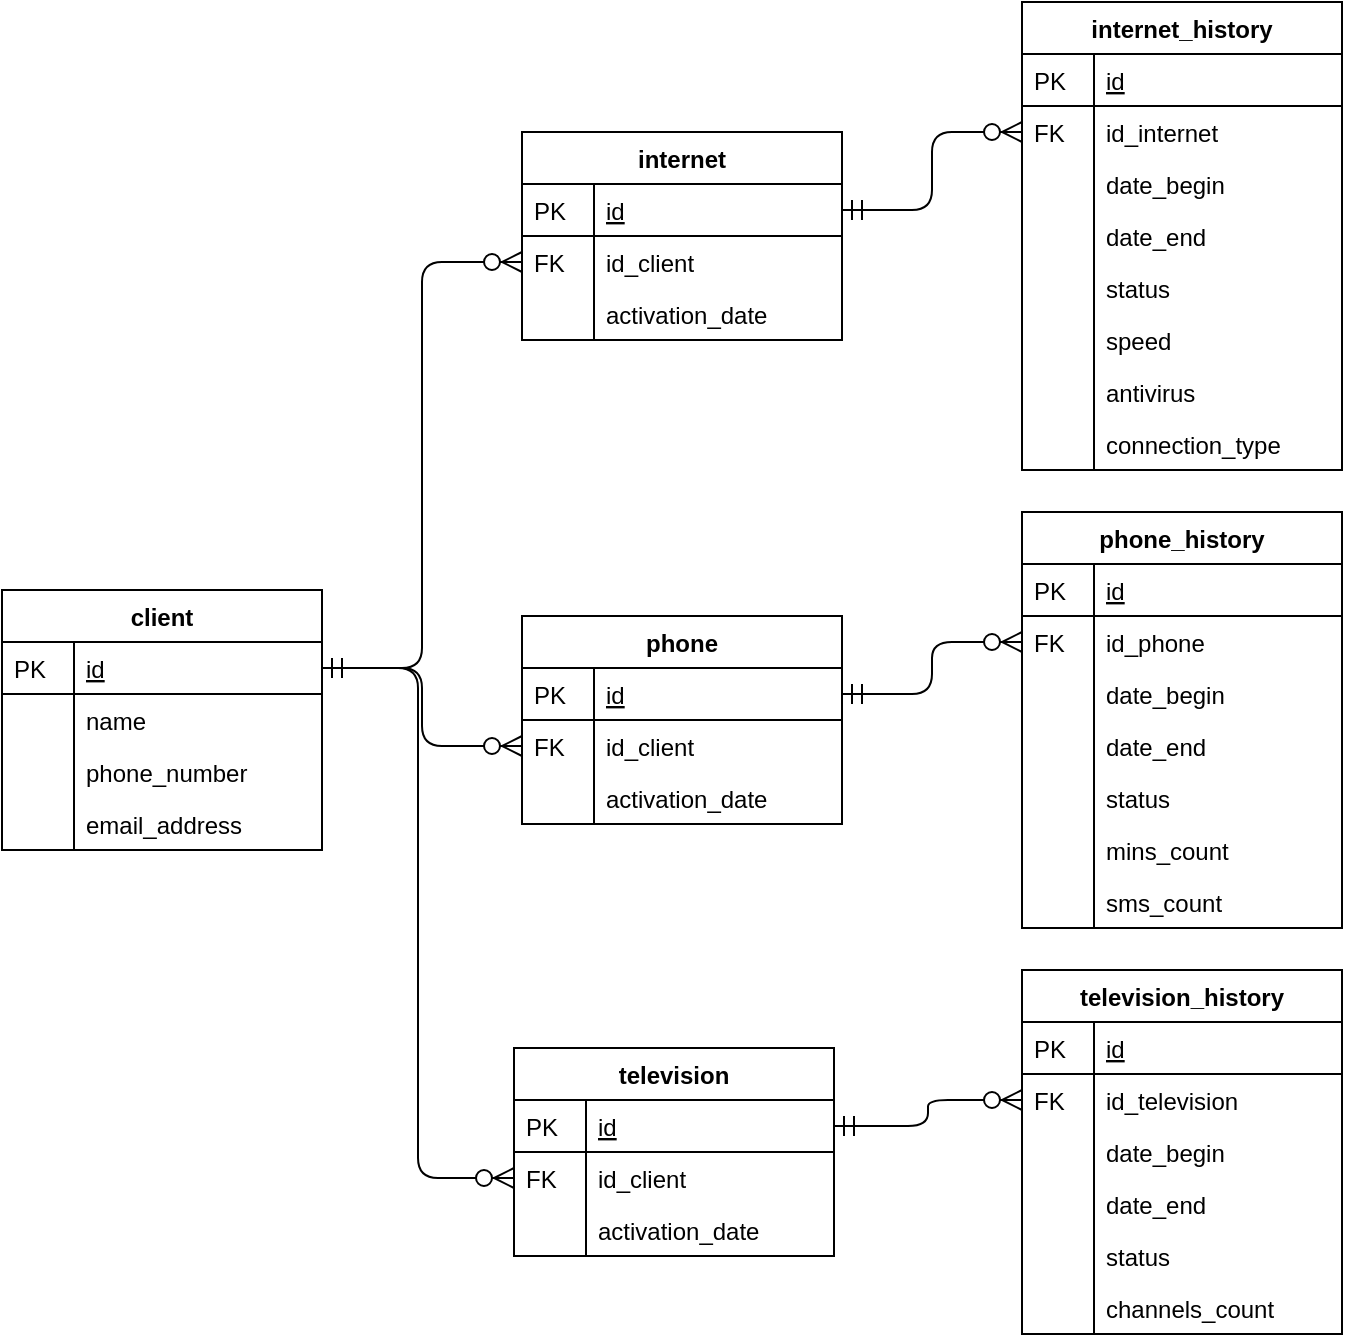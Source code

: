 <mxfile version="12.7.9" type="device"><diagram id="C5RBs43oDa-KdzZeNtuy" name="Page-1"><mxGraphModel dx="868" dy="520" grid="1" gridSize="10" guides="1" tooltips="1" connect="1" arrows="1" fold="1" page="1" pageScale="1" pageWidth="827" pageHeight="1169" math="0" shadow="0"><root><mxCell id="WIyWlLk6GJQsqaUBKTNV-0"/><mxCell id="WIyWlLk6GJQsqaUBKTNV-1" parent="WIyWlLk6GJQsqaUBKTNV-0"/><mxCell id="zkfFHV4jXpPFQw0GAbJ--51" value="client" style="swimlane;fontStyle=1;childLayout=stackLayout;horizontal=1;startSize=26;horizontalStack=0;resizeParent=1;resizeLast=0;collapsible=1;marginBottom=0;rounded=0;shadow=0;strokeWidth=1;" parent="WIyWlLk6GJQsqaUBKTNV-1" vertex="1"><mxGeometry x="78" y="520" width="160" height="130" as="geometry"><mxRectangle x="160" y="120" width="160" height="26" as="alternateBounds"/></mxGeometry></mxCell><mxCell id="zkfFHV4jXpPFQw0GAbJ--52" value="id" style="shape=partialRectangle;top=0;left=0;right=0;bottom=1;align=left;verticalAlign=top;fillColor=none;spacingLeft=40;spacingRight=4;overflow=hidden;rotatable=0;points=[[0,0.5],[1,0.5]];portConstraint=eastwest;dropTarget=0;rounded=0;shadow=0;strokeWidth=1;fontStyle=4" parent="zkfFHV4jXpPFQw0GAbJ--51" vertex="1"><mxGeometry y="26" width="160" height="26" as="geometry"/></mxCell><mxCell id="zkfFHV4jXpPFQw0GAbJ--53" value="PK" style="shape=partialRectangle;top=0;left=0;bottom=0;fillColor=none;align=left;verticalAlign=top;spacingLeft=4;spacingRight=4;overflow=hidden;rotatable=0;points=[];portConstraint=eastwest;part=1;" parent="zkfFHV4jXpPFQw0GAbJ--52" vertex="1" connectable="0"><mxGeometry width="36" height="26" as="geometry"/></mxCell><mxCell id="zkfFHV4jXpPFQw0GAbJ--54" value="name" style="shape=partialRectangle;top=0;left=0;right=0;bottom=0;align=left;verticalAlign=top;fillColor=none;spacingLeft=40;spacingRight=4;overflow=hidden;rotatable=0;points=[[0,0.5],[1,0.5]];portConstraint=eastwest;dropTarget=0;rounded=0;shadow=0;strokeWidth=1;" parent="zkfFHV4jXpPFQw0GAbJ--51" vertex="1"><mxGeometry y="52" width="160" height="26" as="geometry"/></mxCell><mxCell id="zkfFHV4jXpPFQw0GAbJ--55" value="" style="shape=partialRectangle;top=0;left=0;bottom=0;fillColor=none;align=left;verticalAlign=top;spacingLeft=4;spacingRight=4;overflow=hidden;rotatable=0;points=[];portConstraint=eastwest;part=1;" parent="zkfFHV4jXpPFQw0GAbJ--54" vertex="1" connectable="0"><mxGeometry width="36" height="26" as="geometry"/></mxCell><mxCell id="6e5Onj1IbxNge2mxnaVY-33" value="phone_number" style="shape=partialRectangle;top=0;left=0;right=0;bottom=0;align=left;verticalAlign=top;fillColor=none;spacingLeft=40;spacingRight=4;overflow=hidden;rotatable=0;points=[[0,0.5],[1,0.5]];portConstraint=eastwest;dropTarget=0;rounded=0;shadow=0;strokeWidth=1;" parent="zkfFHV4jXpPFQw0GAbJ--51" vertex="1"><mxGeometry y="78" width="160" height="26" as="geometry"/></mxCell><mxCell id="6e5Onj1IbxNge2mxnaVY-34" value="" style="shape=partialRectangle;top=0;left=0;bottom=0;fillColor=none;align=left;verticalAlign=top;spacingLeft=4;spacingRight=4;overflow=hidden;rotatable=0;points=[];portConstraint=eastwest;part=1;" parent="6e5Onj1IbxNge2mxnaVY-33" vertex="1" connectable="0"><mxGeometry width="36" height="26" as="geometry"/></mxCell><mxCell id="6e5Onj1IbxNge2mxnaVY-35" value="email_address" style="shape=partialRectangle;top=0;left=0;right=0;bottom=0;align=left;verticalAlign=top;fillColor=none;spacingLeft=40;spacingRight=4;overflow=hidden;rotatable=0;points=[[0,0.5],[1,0.5]];portConstraint=eastwest;dropTarget=0;rounded=0;shadow=0;strokeWidth=1;" parent="zkfFHV4jXpPFQw0GAbJ--51" vertex="1"><mxGeometry y="104" width="160" height="26" as="geometry"/></mxCell><mxCell id="6e5Onj1IbxNge2mxnaVY-36" value="" style="shape=partialRectangle;top=0;left=0;bottom=0;fillColor=none;align=left;verticalAlign=top;spacingLeft=4;spacingRight=4;overflow=hidden;rotatable=0;points=[];portConstraint=eastwest;part=1;" parent="6e5Onj1IbxNge2mxnaVY-35" vertex="1" connectable="0"><mxGeometry width="36" height="26" as="geometry"/></mxCell><mxCell id="zkfFHV4jXpPFQw0GAbJ--56" value="internet" style="swimlane;fontStyle=1;childLayout=stackLayout;horizontal=1;startSize=26;horizontalStack=0;resizeParent=1;resizeLast=0;collapsible=1;marginBottom=0;rounded=0;shadow=0;strokeWidth=1;" parent="WIyWlLk6GJQsqaUBKTNV-1" vertex="1"><mxGeometry x="338" y="291" width="160" height="104" as="geometry"><mxRectangle x="260" y="80" width="160" height="26" as="alternateBounds"/></mxGeometry></mxCell><mxCell id="zkfFHV4jXpPFQw0GAbJ--57" value="id" style="shape=partialRectangle;top=0;left=0;right=0;bottom=1;align=left;verticalAlign=top;fillColor=none;spacingLeft=40;spacingRight=4;overflow=hidden;rotatable=0;points=[[0,0.5],[1,0.5]];portConstraint=eastwest;dropTarget=0;rounded=0;shadow=0;strokeWidth=1;fontStyle=4" parent="zkfFHV4jXpPFQw0GAbJ--56" vertex="1"><mxGeometry y="26" width="160" height="26" as="geometry"/></mxCell><mxCell id="zkfFHV4jXpPFQw0GAbJ--58" value="PK" style="shape=partialRectangle;top=0;left=0;bottom=0;fillColor=none;align=left;verticalAlign=top;spacingLeft=4;spacingRight=4;overflow=hidden;rotatable=0;points=[];portConstraint=eastwest;part=1;" parent="zkfFHV4jXpPFQw0GAbJ--57" vertex="1" connectable="0"><mxGeometry width="36" height="26" as="geometry"/></mxCell><mxCell id="zkfFHV4jXpPFQw0GAbJ--59" value="id_client" style="shape=partialRectangle;top=0;left=0;right=0;bottom=0;align=left;verticalAlign=top;fillColor=none;spacingLeft=40;spacingRight=4;overflow=hidden;rotatable=0;points=[[0,0.5],[1,0.5]];portConstraint=eastwest;dropTarget=0;rounded=0;shadow=0;strokeWidth=1;" parent="zkfFHV4jXpPFQw0GAbJ--56" vertex="1"><mxGeometry y="52" width="160" height="26" as="geometry"/></mxCell><mxCell id="zkfFHV4jXpPFQw0GAbJ--60" value="FK" style="shape=partialRectangle;top=0;left=0;bottom=0;fillColor=none;align=left;verticalAlign=top;spacingLeft=4;spacingRight=4;overflow=hidden;rotatable=0;points=[];portConstraint=eastwest;part=1;" parent="zkfFHV4jXpPFQw0GAbJ--59" vertex="1" connectable="0"><mxGeometry width="36" height="26" as="geometry"/></mxCell><mxCell id="zkfFHV4jXpPFQw0GAbJ--61" value="activation_date" style="shape=partialRectangle;top=0;left=0;right=0;bottom=0;align=left;verticalAlign=top;fillColor=none;spacingLeft=40;spacingRight=4;overflow=hidden;rotatable=0;points=[[0,0.5],[1,0.5]];portConstraint=eastwest;dropTarget=0;rounded=0;shadow=0;strokeWidth=1;" parent="zkfFHV4jXpPFQw0GAbJ--56" vertex="1"><mxGeometry y="78" width="160" height="26" as="geometry"/></mxCell><mxCell id="zkfFHV4jXpPFQw0GAbJ--62" value="" style="shape=partialRectangle;top=0;left=0;bottom=0;fillColor=none;align=left;verticalAlign=top;spacingLeft=4;spacingRight=4;overflow=hidden;rotatable=0;points=[];portConstraint=eastwest;part=1;" parent="zkfFHV4jXpPFQw0GAbJ--61" vertex="1" connectable="0"><mxGeometry width="36" height="26" as="geometry"/></mxCell><mxCell id="zkfFHV4jXpPFQw0GAbJ--63" value="" style="edgeStyle=orthogonalEdgeStyle;endArrow=ERzeroToMany;startArrow=ERmandOne;shadow=0;strokeWidth=1;endSize=8;startSize=8;entryX=0;entryY=0.5;entryDx=0;entryDy=0;" parent="WIyWlLk6GJQsqaUBKTNV-1" source="zkfFHV4jXpPFQw0GAbJ--52" target="zkfFHV4jXpPFQw0GAbJ--59" edge="1"><mxGeometry width="100" height="100" relative="1" as="geometry"><mxPoint x="268" y="496" as="sourcePoint"/><mxPoint x="320" y="340" as="targetPoint"/></mxGeometry></mxCell><mxCell id="6e5Onj1IbxNge2mxnaVY-45" value="phone" style="swimlane;fontStyle=1;childLayout=stackLayout;horizontal=1;startSize=26;horizontalStack=0;resizeParent=1;resizeLast=0;collapsible=1;marginBottom=0;rounded=0;shadow=0;strokeWidth=1;" parent="WIyWlLk6GJQsqaUBKTNV-1" vertex="1"><mxGeometry x="338" y="533" width="160" height="104" as="geometry"><mxRectangle x="260" y="80" width="160" height="26" as="alternateBounds"/></mxGeometry></mxCell><mxCell id="6e5Onj1IbxNge2mxnaVY-46" value="id" style="shape=partialRectangle;top=0;left=0;right=0;bottom=1;align=left;verticalAlign=top;fillColor=none;spacingLeft=40;spacingRight=4;overflow=hidden;rotatable=0;points=[[0,0.5],[1,0.5]];portConstraint=eastwest;dropTarget=0;rounded=0;shadow=0;strokeWidth=1;fontStyle=4" parent="6e5Onj1IbxNge2mxnaVY-45" vertex="1"><mxGeometry y="26" width="160" height="26" as="geometry"/></mxCell><mxCell id="6e5Onj1IbxNge2mxnaVY-47" value="PK" style="shape=partialRectangle;top=0;left=0;bottom=0;fillColor=none;align=left;verticalAlign=top;spacingLeft=4;spacingRight=4;overflow=hidden;rotatable=0;points=[];portConstraint=eastwest;part=1;" parent="6e5Onj1IbxNge2mxnaVY-46" vertex="1" connectable="0"><mxGeometry width="36" height="26" as="geometry"/></mxCell><mxCell id="6e5Onj1IbxNge2mxnaVY-48" value="id_client" style="shape=partialRectangle;top=0;left=0;right=0;bottom=0;align=left;verticalAlign=top;fillColor=none;spacingLeft=40;spacingRight=4;overflow=hidden;rotatable=0;points=[[0,0.5],[1,0.5]];portConstraint=eastwest;dropTarget=0;rounded=0;shadow=0;strokeWidth=1;" parent="6e5Onj1IbxNge2mxnaVY-45" vertex="1"><mxGeometry y="52" width="160" height="26" as="geometry"/></mxCell><mxCell id="6e5Onj1IbxNge2mxnaVY-49" value="FK" style="shape=partialRectangle;top=0;left=0;bottom=0;fillColor=none;align=left;verticalAlign=top;spacingLeft=4;spacingRight=4;overflow=hidden;rotatable=0;points=[];portConstraint=eastwest;part=1;" parent="6e5Onj1IbxNge2mxnaVY-48" vertex="1" connectable="0"><mxGeometry width="36" height="26" as="geometry"/></mxCell><mxCell id="6e5Onj1IbxNge2mxnaVY-50" value="activation_date" style="shape=partialRectangle;top=0;left=0;right=0;bottom=0;align=left;verticalAlign=top;fillColor=none;spacingLeft=40;spacingRight=4;overflow=hidden;rotatable=0;points=[[0,0.5],[1,0.5]];portConstraint=eastwest;dropTarget=0;rounded=0;shadow=0;strokeWidth=1;" parent="6e5Onj1IbxNge2mxnaVY-45" vertex="1"><mxGeometry y="78" width="160" height="26" as="geometry"/></mxCell><mxCell id="6e5Onj1IbxNge2mxnaVY-51" value="" style="shape=partialRectangle;top=0;left=0;bottom=0;fillColor=none;align=left;verticalAlign=top;spacingLeft=4;spacingRight=4;overflow=hidden;rotatable=0;points=[];portConstraint=eastwest;part=1;" parent="6e5Onj1IbxNge2mxnaVY-50" vertex="1" connectable="0"><mxGeometry width="36" height="26" as="geometry"/></mxCell><mxCell id="6e5Onj1IbxNge2mxnaVY-64" value="television" style="swimlane;fontStyle=1;childLayout=stackLayout;horizontal=1;startSize=26;horizontalStack=0;resizeParent=1;resizeLast=0;collapsible=1;marginBottom=0;rounded=0;shadow=0;strokeWidth=1;" parent="WIyWlLk6GJQsqaUBKTNV-1" vertex="1"><mxGeometry x="334" y="749" width="160" height="104" as="geometry"><mxRectangle x="260" y="80" width="160" height="26" as="alternateBounds"/></mxGeometry></mxCell><mxCell id="6e5Onj1IbxNge2mxnaVY-65" value="id" style="shape=partialRectangle;top=0;left=0;right=0;bottom=1;align=left;verticalAlign=top;fillColor=none;spacingLeft=40;spacingRight=4;overflow=hidden;rotatable=0;points=[[0,0.5],[1,0.5]];portConstraint=eastwest;dropTarget=0;rounded=0;shadow=0;strokeWidth=1;fontStyle=4" parent="6e5Onj1IbxNge2mxnaVY-64" vertex="1"><mxGeometry y="26" width="160" height="26" as="geometry"/></mxCell><mxCell id="6e5Onj1IbxNge2mxnaVY-66" value="PK" style="shape=partialRectangle;top=0;left=0;bottom=0;fillColor=none;align=left;verticalAlign=top;spacingLeft=4;spacingRight=4;overflow=hidden;rotatable=0;points=[];portConstraint=eastwest;part=1;" parent="6e5Onj1IbxNge2mxnaVY-65" vertex="1" connectable="0"><mxGeometry width="36" height="26" as="geometry"/></mxCell><mxCell id="6e5Onj1IbxNge2mxnaVY-67" value="id_client" style="shape=partialRectangle;top=0;left=0;right=0;bottom=0;align=left;verticalAlign=top;fillColor=none;spacingLeft=40;spacingRight=4;overflow=hidden;rotatable=0;points=[[0,0.5],[1,0.5]];portConstraint=eastwest;dropTarget=0;rounded=0;shadow=0;strokeWidth=1;" parent="6e5Onj1IbxNge2mxnaVY-64" vertex="1"><mxGeometry y="52" width="160" height="26" as="geometry"/></mxCell><mxCell id="6e5Onj1IbxNge2mxnaVY-68" value="FK" style="shape=partialRectangle;top=0;left=0;bottom=0;fillColor=none;align=left;verticalAlign=top;spacingLeft=4;spacingRight=4;overflow=hidden;rotatable=0;points=[];portConstraint=eastwest;part=1;" parent="6e5Onj1IbxNge2mxnaVY-67" vertex="1" connectable="0"><mxGeometry width="36" height="26" as="geometry"/></mxCell><mxCell id="6e5Onj1IbxNge2mxnaVY-69" value="activation_date" style="shape=partialRectangle;top=0;left=0;right=0;bottom=0;align=left;verticalAlign=top;fillColor=none;spacingLeft=40;spacingRight=4;overflow=hidden;rotatable=0;points=[[0,0.5],[1,0.5]];portConstraint=eastwest;dropTarget=0;rounded=0;shadow=0;strokeWidth=1;" parent="6e5Onj1IbxNge2mxnaVY-64" vertex="1"><mxGeometry y="78" width="160" height="26" as="geometry"/></mxCell><mxCell id="6e5Onj1IbxNge2mxnaVY-70" value="" style="shape=partialRectangle;top=0;left=0;bottom=0;fillColor=none;align=left;verticalAlign=top;spacingLeft=4;spacingRight=4;overflow=hidden;rotatable=0;points=[];portConstraint=eastwest;part=1;" parent="6e5Onj1IbxNge2mxnaVY-69" vertex="1" connectable="0"><mxGeometry width="36" height="26" as="geometry"/></mxCell><mxCell id="6e5Onj1IbxNge2mxnaVY-79" value="" style="edgeStyle=orthogonalEdgeStyle;endArrow=ERzeroToMany;startArrow=ERmandOne;shadow=0;strokeWidth=1;endSize=8;startSize=8;exitX=1;exitY=0.5;exitDx=0;exitDy=0;entryX=0;entryY=0.5;entryDx=0;entryDy=0;" parent="WIyWlLk6GJQsqaUBKTNV-1" source="zkfFHV4jXpPFQw0GAbJ--52" target="6e5Onj1IbxNge2mxnaVY-48" edge="1"><mxGeometry width="100" height="100" relative="1" as="geometry"><mxPoint x="188" y="535.034" as="sourcePoint"/><mxPoint x="368" y="274.966" as="targetPoint"/></mxGeometry></mxCell><mxCell id="6e5Onj1IbxNge2mxnaVY-80" value="" style="edgeStyle=orthogonalEdgeStyle;endArrow=ERzeroToMany;startArrow=ERmandOne;shadow=0;strokeWidth=1;endSize=8;startSize=8;exitX=1;exitY=0.5;exitDx=0;exitDy=0;entryX=0;entryY=0.5;entryDx=0;entryDy=0;" parent="WIyWlLk6GJQsqaUBKTNV-1" source="zkfFHV4jXpPFQw0GAbJ--52" target="6e5Onj1IbxNge2mxnaVY-67" edge="1"><mxGeometry width="100" height="100" relative="1" as="geometry"><mxPoint x="198" y="545.034" as="sourcePoint"/><mxPoint x="378" y="284.966" as="targetPoint"/></mxGeometry></mxCell><mxCell id="6e5Onj1IbxNge2mxnaVY-89" value="internet_history" style="swimlane;fontStyle=1;childLayout=stackLayout;horizontal=1;startSize=26;horizontalStack=0;resizeParent=1;resizeLast=0;collapsible=1;marginBottom=0;rounded=0;shadow=0;strokeWidth=1;" parent="WIyWlLk6GJQsqaUBKTNV-1" vertex="1"><mxGeometry x="588" y="226" width="160" height="234" as="geometry"><mxRectangle x="260" y="80" width="160" height="26" as="alternateBounds"/></mxGeometry></mxCell><mxCell id="6e5Onj1IbxNge2mxnaVY-90" value="id" style="shape=partialRectangle;top=0;left=0;right=0;bottom=1;align=left;verticalAlign=top;fillColor=none;spacingLeft=40;spacingRight=4;overflow=hidden;rotatable=0;points=[[0,0.5],[1,0.5]];portConstraint=eastwest;dropTarget=0;rounded=0;shadow=0;strokeWidth=1;fontStyle=4" parent="6e5Onj1IbxNge2mxnaVY-89" vertex="1"><mxGeometry y="26" width="160" height="26" as="geometry"/></mxCell><mxCell id="6e5Onj1IbxNge2mxnaVY-91" value="PK" style="shape=partialRectangle;top=0;left=0;bottom=0;fillColor=none;align=left;verticalAlign=top;spacingLeft=4;spacingRight=4;overflow=hidden;rotatable=0;points=[];portConstraint=eastwest;part=1;" parent="6e5Onj1IbxNge2mxnaVY-90" vertex="1" connectable="0"><mxGeometry width="36" height="26" as="geometry"/></mxCell><mxCell id="6e5Onj1IbxNge2mxnaVY-92" value="id_internet" style="shape=partialRectangle;top=0;left=0;right=0;bottom=0;align=left;verticalAlign=top;fillColor=none;spacingLeft=40;spacingRight=4;overflow=hidden;rotatable=0;points=[[0,0.5],[1,0.5]];portConstraint=eastwest;dropTarget=0;rounded=0;shadow=0;strokeWidth=1;" parent="6e5Onj1IbxNge2mxnaVY-89" vertex="1"><mxGeometry y="52" width="160" height="26" as="geometry"/></mxCell><mxCell id="6e5Onj1IbxNge2mxnaVY-93" value="FK" style="shape=partialRectangle;top=0;left=0;bottom=0;fillColor=none;align=left;verticalAlign=top;spacingLeft=4;spacingRight=4;overflow=hidden;rotatable=0;points=[];portConstraint=eastwest;part=1;" parent="6e5Onj1IbxNge2mxnaVY-92" vertex="1" connectable="0"><mxGeometry width="36" height="26" as="geometry"/></mxCell><mxCell id="6e5Onj1IbxNge2mxnaVY-94" value="date_begin" style="shape=partialRectangle;top=0;left=0;right=0;bottom=0;align=left;verticalAlign=top;fillColor=none;spacingLeft=40;spacingRight=4;overflow=hidden;rotatable=0;points=[[0,0.5],[1,0.5]];portConstraint=eastwest;dropTarget=0;rounded=0;shadow=0;strokeWidth=1;" parent="6e5Onj1IbxNge2mxnaVY-89" vertex="1"><mxGeometry y="78" width="160" height="26" as="geometry"/></mxCell><mxCell id="6e5Onj1IbxNge2mxnaVY-95" value="" style="shape=partialRectangle;top=0;left=0;bottom=0;fillColor=none;align=left;verticalAlign=top;spacingLeft=4;spacingRight=4;overflow=hidden;rotatable=0;points=[];portConstraint=eastwest;part=1;" parent="6e5Onj1IbxNge2mxnaVY-94" vertex="1" connectable="0"><mxGeometry width="36" height="26" as="geometry"/></mxCell><mxCell id="6e5Onj1IbxNge2mxnaVY-96" value="date_end" style="shape=partialRectangle;top=0;left=0;right=0;bottom=0;align=left;verticalAlign=top;fillColor=none;spacingLeft=40;spacingRight=4;overflow=hidden;rotatable=0;points=[[0,0.5],[1,0.5]];portConstraint=eastwest;dropTarget=0;rounded=0;shadow=0;strokeWidth=1;" parent="6e5Onj1IbxNge2mxnaVY-89" vertex="1"><mxGeometry y="104" width="160" height="26" as="geometry"/></mxCell><mxCell id="6e5Onj1IbxNge2mxnaVY-97" value="" style="shape=partialRectangle;top=0;left=0;bottom=0;fillColor=none;align=left;verticalAlign=top;spacingLeft=4;spacingRight=4;overflow=hidden;rotatable=0;points=[];portConstraint=eastwest;part=1;" parent="6e5Onj1IbxNge2mxnaVY-96" vertex="1" connectable="0"><mxGeometry width="36" height="26" as="geometry"/></mxCell><mxCell id="8vMChw2ugfESLe_Asrwu-2" value="status" style="shape=partialRectangle;top=0;left=0;right=0;bottom=0;align=left;verticalAlign=top;fillColor=none;spacingLeft=40;spacingRight=4;overflow=hidden;rotatable=0;points=[[0,0.5],[1,0.5]];portConstraint=eastwest;dropTarget=0;rounded=0;shadow=0;strokeWidth=1;" parent="6e5Onj1IbxNge2mxnaVY-89" vertex="1"><mxGeometry y="130" width="160" height="26" as="geometry"/></mxCell><mxCell id="8vMChw2ugfESLe_Asrwu-3" value="" style="shape=partialRectangle;top=0;left=0;bottom=0;fillColor=none;align=left;verticalAlign=top;spacingLeft=4;spacingRight=4;overflow=hidden;rotatable=0;points=[];portConstraint=eastwest;part=1;" parent="8vMChw2ugfESLe_Asrwu-2" vertex="1" connectable="0"><mxGeometry width="36" height="26" as="geometry"/></mxCell><mxCell id="8vMChw2ugfESLe_Asrwu-4" value="speed" style="shape=partialRectangle;top=0;left=0;right=0;bottom=0;align=left;verticalAlign=top;fillColor=none;spacingLeft=40;spacingRight=4;overflow=hidden;rotatable=0;points=[[0,0.5],[1,0.5]];portConstraint=eastwest;dropTarget=0;rounded=0;shadow=0;strokeWidth=1;" parent="6e5Onj1IbxNge2mxnaVY-89" vertex="1"><mxGeometry y="156" width="160" height="26" as="geometry"/></mxCell><mxCell id="8vMChw2ugfESLe_Asrwu-5" value="" style="shape=partialRectangle;top=0;left=0;bottom=0;fillColor=none;align=left;verticalAlign=top;spacingLeft=4;spacingRight=4;overflow=hidden;rotatable=0;points=[];portConstraint=eastwest;part=1;" parent="8vMChw2ugfESLe_Asrwu-4" vertex="1" connectable="0"><mxGeometry width="36" height="26" as="geometry"/></mxCell><mxCell id="8vMChw2ugfESLe_Asrwu-6" value="antivirus" style="shape=partialRectangle;top=0;left=0;right=0;bottom=0;align=left;verticalAlign=top;fillColor=none;spacingLeft=40;spacingRight=4;overflow=hidden;rotatable=0;points=[[0,0.5],[1,0.5]];portConstraint=eastwest;dropTarget=0;rounded=0;shadow=0;strokeWidth=1;" parent="6e5Onj1IbxNge2mxnaVY-89" vertex="1"><mxGeometry y="182" width="160" height="26" as="geometry"/></mxCell><mxCell id="8vMChw2ugfESLe_Asrwu-7" value="" style="shape=partialRectangle;top=0;left=0;bottom=0;fillColor=none;align=left;verticalAlign=top;spacingLeft=4;spacingRight=4;overflow=hidden;rotatable=0;points=[];portConstraint=eastwest;part=1;" parent="8vMChw2ugfESLe_Asrwu-6" vertex="1" connectable="0"><mxGeometry width="36" height="26" as="geometry"/></mxCell><mxCell id="8vMChw2ugfESLe_Asrwu-8" value="connection_type" style="shape=partialRectangle;top=0;left=0;right=0;bottom=0;align=left;verticalAlign=top;fillColor=none;spacingLeft=40;spacingRight=4;overflow=hidden;rotatable=0;points=[[0,0.5],[1,0.5]];portConstraint=eastwest;dropTarget=0;rounded=0;shadow=0;strokeWidth=1;" parent="6e5Onj1IbxNge2mxnaVY-89" vertex="1"><mxGeometry y="208" width="160" height="26" as="geometry"/></mxCell><mxCell id="8vMChw2ugfESLe_Asrwu-9" value="" style="shape=partialRectangle;top=0;left=0;bottom=0;fillColor=none;align=left;verticalAlign=top;spacingLeft=4;spacingRight=4;overflow=hidden;rotatable=0;points=[];portConstraint=eastwest;part=1;" parent="8vMChw2ugfESLe_Asrwu-8" vertex="1" connectable="0"><mxGeometry width="36" height="26" as="geometry"/></mxCell><mxCell id="6e5Onj1IbxNge2mxnaVY-106" value="phone_history" style="swimlane;fontStyle=1;childLayout=stackLayout;horizontal=1;startSize=26;horizontalStack=0;resizeParent=1;resizeLast=0;collapsible=1;marginBottom=0;rounded=0;shadow=0;strokeWidth=1;" parent="WIyWlLk6GJQsqaUBKTNV-1" vertex="1"><mxGeometry x="588" y="481" width="160" height="208" as="geometry"><mxRectangle x="260" y="80" width="160" height="26" as="alternateBounds"/></mxGeometry></mxCell><mxCell id="6e5Onj1IbxNge2mxnaVY-107" value="id" style="shape=partialRectangle;top=0;left=0;right=0;bottom=1;align=left;verticalAlign=top;fillColor=none;spacingLeft=40;spacingRight=4;overflow=hidden;rotatable=0;points=[[0,0.5],[1,0.5]];portConstraint=eastwest;dropTarget=0;rounded=0;shadow=0;strokeWidth=1;fontStyle=4" parent="6e5Onj1IbxNge2mxnaVY-106" vertex="1"><mxGeometry y="26" width="160" height="26" as="geometry"/></mxCell><mxCell id="6e5Onj1IbxNge2mxnaVY-108" value="PK" style="shape=partialRectangle;top=0;left=0;bottom=0;fillColor=none;align=left;verticalAlign=top;spacingLeft=4;spacingRight=4;overflow=hidden;rotatable=0;points=[];portConstraint=eastwest;part=1;" parent="6e5Onj1IbxNge2mxnaVY-107" vertex="1" connectable="0"><mxGeometry width="36" height="26" as="geometry"/></mxCell><mxCell id="6e5Onj1IbxNge2mxnaVY-109" value="id_phone" style="shape=partialRectangle;top=0;left=0;right=0;bottom=0;align=left;verticalAlign=top;fillColor=none;spacingLeft=40;spacingRight=4;overflow=hidden;rotatable=0;points=[[0,0.5],[1,0.5]];portConstraint=eastwest;dropTarget=0;rounded=0;shadow=0;strokeWidth=1;" parent="6e5Onj1IbxNge2mxnaVY-106" vertex="1"><mxGeometry y="52" width="160" height="26" as="geometry"/></mxCell><mxCell id="6e5Onj1IbxNge2mxnaVY-110" value="FK" style="shape=partialRectangle;top=0;left=0;bottom=0;fillColor=none;align=left;verticalAlign=top;spacingLeft=4;spacingRight=4;overflow=hidden;rotatable=0;points=[];portConstraint=eastwest;part=1;" parent="6e5Onj1IbxNge2mxnaVY-109" vertex="1" connectable="0"><mxGeometry width="36" height="26" as="geometry"/></mxCell><mxCell id="8vMChw2ugfESLe_Asrwu-10" value="date_begin" style="shape=partialRectangle;top=0;left=0;right=0;bottom=0;align=left;verticalAlign=top;fillColor=none;spacingLeft=40;spacingRight=4;overflow=hidden;rotatable=0;points=[[0,0.5],[1,0.5]];portConstraint=eastwest;dropTarget=0;rounded=0;shadow=0;strokeWidth=1;" parent="6e5Onj1IbxNge2mxnaVY-106" vertex="1"><mxGeometry y="78" width="160" height="26" as="geometry"/></mxCell><mxCell id="8vMChw2ugfESLe_Asrwu-11" value="" style="shape=partialRectangle;top=0;left=0;bottom=0;fillColor=none;align=left;verticalAlign=top;spacingLeft=4;spacingRight=4;overflow=hidden;rotatable=0;points=[];portConstraint=eastwest;part=1;" parent="8vMChw2ugfESLe_Asrwu-10" vertex="1" connectable="0"><mxGeometry width="36" height="26" as="geometry"/></mxCell><mxCell id="8vMChw2ugfESLe_Asrwu-12" value="date_end" style="shape=partialRectangle;top=0;left=0;right=0;bottom=0;align=left;verticalAlign=top;fillColor=none;spacingLeft=40;spacingRight=4;overflow=hidden;rotatable=0;points=[[0,0.5],[1,0.5]];portConstraint=eastwest;dropTarget=0;rounded=0;shadow=0;strokeWidth=1;" parent="6e5Onj1IbxNge2mxnaVY-106" vertex="1"><mxGeometry y="104" width="160" height="26" as="geometry"/></mxCell><mxCell id="8vMChw2ugfESLe_Asrwu-13" value="" style="shape=partialRectangle;top=0;left=0;bottom=0;fillColor=none;align=left;verticalAlign=top;spacingLeft=4;spacingRight=4;overflow=hidden;rotatable=0;points=[];portConstraint=eastwest;part=1;" parent="8vMChw2ugfESLe_Asrwu-12" vertex="1" connectable="0"><mxGeometry width="36" height="26" as="geometry"/></mxCell><mxCell id="6e5Onj1IbxNge2mxnaVY-111" value="status" style="shape=partialRectangle;top=0;left=0;right=0;bottom=0;align=left;verticalAlign=top;fillColor=none;spacingLeft=40;spacingRight=4;overflow=hidden;rotatable=0;points=[[0,0.5],[1,0.5]];portConstraint=eastwest;dropTarget=0;rounded=0;shadow=0;strokeWidth=1;" parent="6e5Onj1IbxNge2mxnaVY-106" vertex="1"><mxGeometry y="130" width="160" height="26" as="geometry"/></mxCell><mxCell id="6e5Onj1IbxNge2mxnaVY-112" value="" style="shape=partialRectangle;top=0;left=0;bottom=0;fillColor=none;align=left;verticalAlign=top;spacingLeft=4;spacingRight=4;overflow=hidden;rotatable=0;points=[];portConstraint=eastwest;part=1;" parent="6e5Onj1IbxNge2mxnaVY-111" vertex="1" connectable="0"><mxGeometry width="36" height="26" as="geometry"/></mxCell><mxCell id="8vMChw2ugfESLe_Asrwu-14" value="mins_count" style="shape=partialRectangle;top=0;left=0;right=0;bottom=0;align=left;verticalAlign=top;fillColor=none;spacingLeft=40;spacingRight=4;overflow=hidden;rotatable=0;points=[[0,0.5],[1,0.5]];portConstraint=eastwest;dropTarget=0;rounded=0;shadow=0;strokeWidth=1;" parent="6e5Onj1IbxNge2mxnaVY-106" vertex="1"><mxGeometry y="156" width="160" height="26" as="geometry"/></mxCell><mxCell id="8vMChw2ugfESLe_Asrwu-15" value="" style="shape=partialRectangle;top=0;left=0;bottom=0;fillColor=none;align=left;verticalAlign=top;spacingLeft=4;spacingRight=4;overflow=hidden;rotatable=0;points=[];portConstraint=eastwest;part=1;" parent="8vMChw2ugfESLe_Asrwu-14" vertex="1" connectable="0"><mxGeometry width="36" height="26" as="geometry"/></mxCell><mxCell id="6e5Onj1IbxNge2mxnaVY-113" value="sms_count" style="shape=partialRectangle;top=0;left=0;right=0;bottom=0;align=left;verticalAlign=top;fillColor=none;spacingLeft=40;spacingRight=4;overflow=hidden;rotatable=0;points=[[0,0.5],[1,0.5]];portConstraint=eastwest;dropTarget=0;rounded=0;shadow=0;strokeWidth=1;" parent="6e5Onj1IbxNge2mxnaVY-106" vertex="1"><mxGeometry y="182" width="160" height="26" as="geometry"/></mxCell><mxCell id="6e5Onj1IbxNge2mxnaVY-114" value="" style="shape=partialRectangle;top=0;left=0;bottom=0;fillColor=none;align=left;verticalAlign=top;spacingLeft=4;spacingRight=4;overflow=hidden;rotatable=0;points=[];portConstraint=eastwest;part=1;" parent="6e5Onj1IbxNge2mxnaVY-113" vertex="1" connectable="0"><mxGeometry width="36" height="26" as="geometry"/></mxCell><mxCell id="6e5Onj1IbxNge2mxnaVY-115" value="television_history" style="swimlane;fontStyle=1;childLayout=stackLayout;horizontal=1;startSize=26;horizontalStack=0;resizeParent=1;resizeLast=0;collapsible=1;marginBottom=0;rounded=0;shadow=0;strokeWidth=1;" parent="WIyWlLk6GJQsqaUBKTNV-1" vertex="1"><mxGeometry x="588" y="710" width="160" height="182" as="geometry"><mxRectangle x="260" y="80" width="160" height="26" as="alternateBounds"/></mxGeometry></mxCell><mxCell id="6e5Onj1IbxNge2mxnaVY-116" value="id" style="shape=partialRectangle;top=0;left=0;right=0;bottom=1;align=left;verticalAlign=top;fillColor=none;spacingLeft=40;spacingRight=4;overflow=hidden;rotatable=0;points=[[0,0.5],[1,0.5]];portConstraint=eastwest;dropTarget=0;rounded=0;shadow=0;strokeWidth=1;fontStyle=4" parent="6e5Onj1IbxNge2mxnaVY-115" vertex="1"><mxGeometry y="26" width="160" height="26" as="geometry"/></mxCell><mxCell id="6e5Onj1IbxNge2mxnaVY-117" value="PK" style="shape=partialRectangle;top=0;left=0;bottom=0;fillColor=none;align=left;verticalAlign=top;spacingLeft=4;spacingRight=4;overflow=hidden;rotatable=0;points=[];portConstraint=eastwest;part=1;" parent="6e5Onj1IbxNge2mxnaVY-116" vertex="1" connectable="0"><mxGeometry width="36" height="26" as="geometry"/></mxCell><mxCell id="6e5Onj1IbxNge2mxnaVY-118" value="id_television" style="shape=partialRectangle;top=0;left=0;right=0;bottom=0;align=left;verticalAlign=top;fillColor=none;spacingLeft=40;spacingRight=4;overflow=hidden;rotatable=0;points=[[0,0.5],[1,0.5]];portConstraint=eastwest;dropTarget=0;rounded=0;shadow=0;strokeWidth=1;" parent="6e5Onj1IbxNge2mxnaVY-115" vertex="1"><mxGeometry y="52" width="160" height="26" as="geometry"/></mxCell><mxCell id="6e5Onj1IbxNge2mxnaVY-119" value="FK" style="shape=partialRectangle;top=0;left=0;bottom=0;fillColor=none;align=left;verticalAlign=top;spacingLeft=4;spacingRight=4;overflow=hidden;rotatable=0;points=[];portConstraint=eastwest;part=1;" parent="6e5Onj1IbxNge2mxnaVY-118" vertex="1" connectable="0"><mxGeometry width="36" height="26" as="geometry"/></mxCell><mxCell id="6e5Onj1IbxNge2mxnaVY-120" value="date_begin" style="shape=partialRectangle;top=0;left=0;right=0;bottom=0;align=left;verticalAlign=top;fillColor=none;spacingLeft=40;spacingRight=4;overflow=hidden;rotatable=0;points=[[0,0.5],[1,0.5]];portConstraint=eastwest;dropTarget=0;rounded=0;shadow=0;strokeWidth=1;" parent="6e5Onj1IbxNge2mxnaVY-115" vertex="1"><mxGeometry y="78" width="160" height="26" as="geometry"/></mxCell><mxCell id="6e5Onj1IbxNge2mxnaVY-121" value="" style="shape=partialRectangle;top=0;left=0;bottom=0;fillColor=none;align=left;verticalAlign=top;spacingLeft=4;spacingRight=4;overflow=hidden;rotatable=0;points=[];portConstraint=eastwest;part=1;" parent="6e5Onj1IbxNge2mxnaVY-120" vertex="1" connectable="0"><mxGeometry width="36" height="26" as="geometry"/></mxCell><mxCell id="6e5Onj1IbxNge2mxnaVY-122" value="date_end" style="shape=partialRectangle;top=0;left=0;right=0;bottom=0;align=left;verticalAlign=top;fillColor=none;spacingLeft=40;spacingRight=4;overflow=hidden;rotatable=0;points=[[0,0.5],[1,0.5]];portConstraint=eastwest;dropTarget=0;rounded=0;shadow=0;strokeWidth=1;" parent="6e5Onj1IbxNge2mxnaVY-115" vertex="1"><mxGeometry y="104" width="160" height="26" as="geometry"/></mxCell><mxCell id="6e5Onj1IbxNge2mxnaVY-123" value="" style="shape=partialRectangle;top=0;left=0;bottom=0;fillColor=none;align=left;verticalAlign=top;spacingLeft=4;spacingRight=4;overflow=hidden;rotatable=0;points=[];portConstraint=eastwest;part=1;" parent="6e5Onj1IbxNge2mxnaVY-122" vertex="1" connectable="0"><mxGeometry width="36" height="26" as="geometry"/></mxCell><mxCell id="8vMChw2ugfESLe_Asrwu-16" value="status" style="shape=partialRectangle;top=0;left=0;right=0;bottom=0;align=left;verticalAlign=top;fillColor=none;spacingLeft=40;spacingRight=4;overflow=hidden;rotatable=0;points=[[0,0.5],[1,0.5]];portConstraint=eastwest;dropTarget=0;rounded=0;shadow=0;strokeWidth=1;" parent="6e5Onj1IbxNge2mxnaVY-115" vertex="1"><mxGeometry y="130" width="160" height="26" as="geometry"/></mxCell><mxCell id="8vMChw2ugfESLe_Asrwu-17" value="" style="shape=partialRectangle;top=0;left=0;bottom=0;fillColor=none;align=left;verticalAlign=top;spacingLeft=4;spacingRight=4;overflow=hidden;rotatable=0;points=[];portConstraint=eastwest;part=1;" parent="8vMChw2ugfESLe_Asrwu-16" vertex="1" connectable="0"><mxGeometry width="36" height="26" as="geometry"/></mxCell><mxCell id="8vMChw2ugfESLe_Asrwu-18" value="channels_count" style="shape=partialRectangle;top=0;left=0;right=0;bottom=0;align=left;verticalAlign=top;fillColor=none;spacingLeft=40;spacingRight=4;overflow=hidden;rotatable=0;points=[[0,0.5],[1,0.5]];portConstraint=eastwest;dropTarget=0;rounded=0;shadow=0;strokeWidth=1;" parent="6e5Onj1IbxNge2mxnaVY-115" vertex="1"><mxGeometry y="156" width="160" height="26" as="geometry"/></mxCell><mxCell id="8vMChw2ugfESLe_Asrwu-19" value="" style="shape=partialRectangle;top=0;left=0;bottom=0;fillColor=none;align=left;verticalAlign=top;spacingLeft=4;spacingRight=4;overflow=hidden;rotatable=0;points=[];portConstraint=eastwest;part=1;" parent="8vMChw2ugfESLe_Asrwu-18" vertex="1" connectable="0"><mxGeometry width="36" height="26" as="geometry"/></mxCell><mxCell id="6e5Onj1IbxNge2mxnaVY-124" value="" style="edgeStyle=orthogonalEdgeStyle;endArrow=ERzeroToMany;startArrow=ERmandOne;shadow=0;strokeWidth=1;endSize=8;startSize=8;exitX=1;exitY=0.5;exitDx=0;exitDy=0;entryX=0;entryY=0.5;entryDx=0;entryDy=0;" parent="WIyWlLk6GJQsqaUBKTNV-1" source="zkfFHV4jXpPFQw0GAbJ--57" target="6e5Onj1IbxNge2mxnaVY-92" edge="1"><mxGeometry width="100" height="100" relative="1" as="geometry"><mxPoint x="168" y="584" as="sourcePoint"/><mxPoint x="558" y="336" as="targetPoint"/></mxGeometry></mxCell><mxCell id="6e5Onj1IbxNge2mxnaVY-125" value="" style="edgeStyle=orthogonalEdgeStyle;endArrow=ERzeroToMany;startArrow=ERmandOne;shadow=0;strokeWidth=1;endSize=8;startSize=8;entryX=0;entryY=0.5;entryDx=0;entryDy=0;exitX=1;exitY=0.5;exitDx=0;exitDy=0;" parent="WIyWlLk6GJQsqaUBKTNV-1" source="6e5Onj1IbxNge2mxnaVY-46" target="6e5Onj1IbxNge2mxnaVY-109" edge="1"><mxGeometry width="100" height="100" relative="1" as="geometry"><mxPoint x="538" y="535" as="sourcePoint"/><mxPoint x="538" y="613" as="targetPoint"/></mxGeometry></mxCell><mxCell id="6e5Onj1IbxNge2mxnaVY-126" value="" style="edgeStyle=orthogonalEdgeStyle;endArrow=ERzeroToMany;startArrow=ERmandOne;shadow=0;strokeWidth=1;endSize=8;startSize=8;entryX=0;entryY=0.5;entryDx=0;entryDy=0;exitX=1;exitY=0.5;exitDx=0;exitDy=0;" parent="WIyWlLk6GJQsqaUBKTNV-1" source="6e5Onj1IbxNge2mxnaVY-65" target="6e5Onj1IbxNge2mxnaVY-118" edge="1"><mxGeometry width="100" height="100" relative="1" as="geometry"><mxPoint x="548" y="775" as="sourcePoint"/><mxPoint x="538" y="826" as="targetPoint"/></mxGeometry></mxCell></root></mxGraphModel></diagram></mxfile>